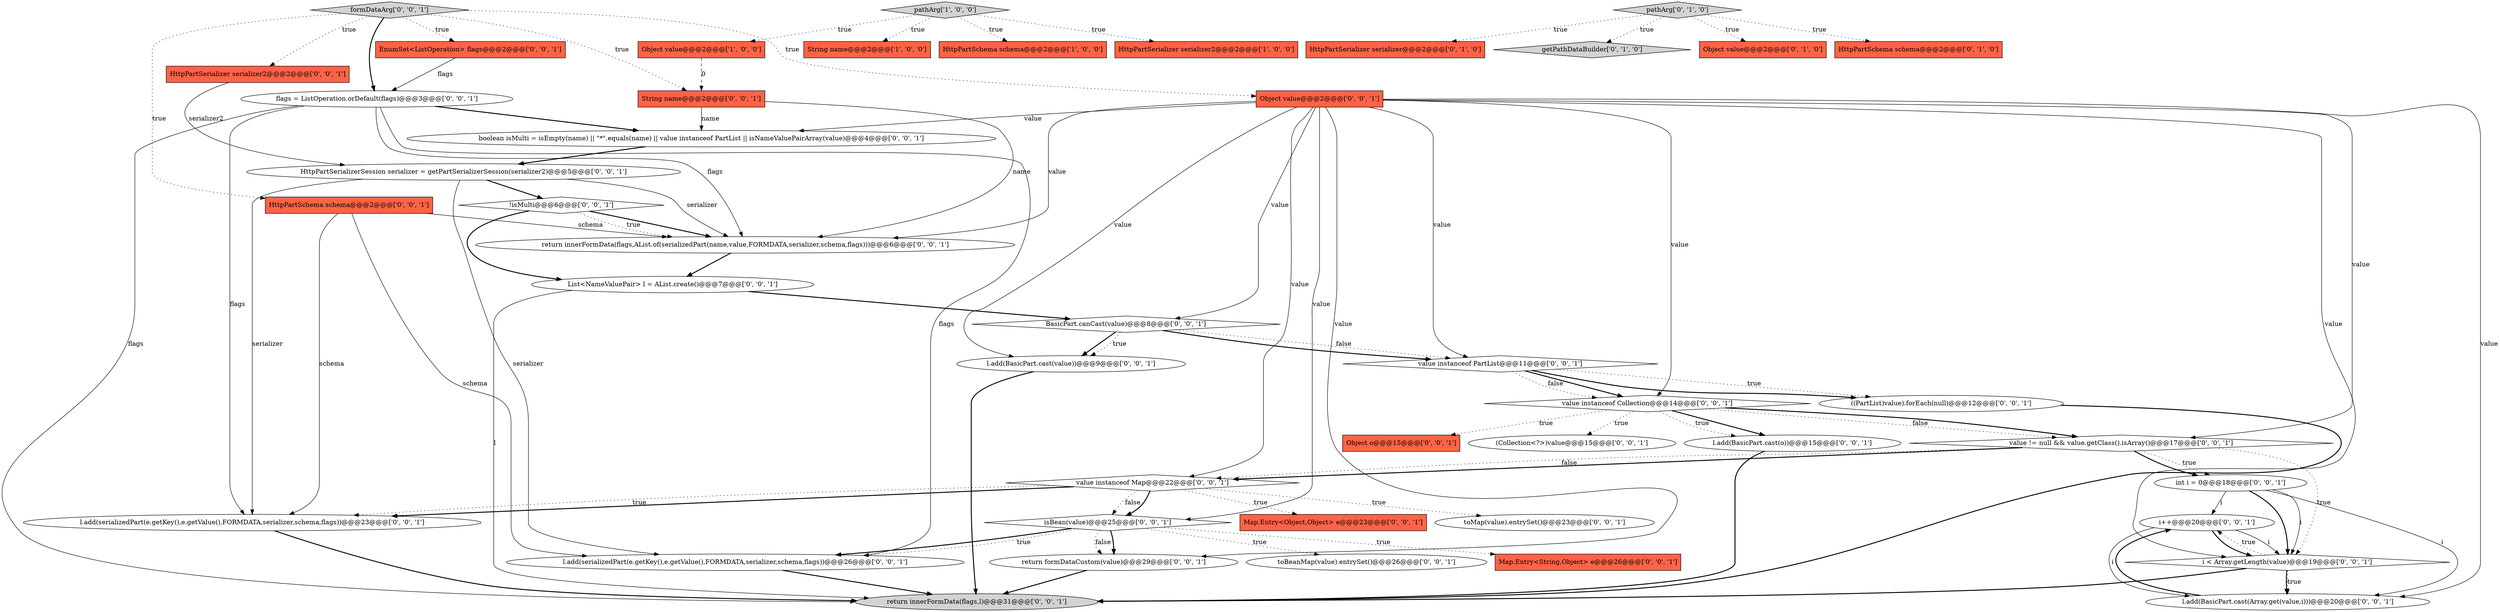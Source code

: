 digraph {
24 [style = filled, label = "value != null && value.getClass().isArray()@@@17@@@['0', '0', '1']", fillcolor = white, shape = diamond image = "AAA0AAABBB3BBB"];
34 [style = filled, label = "return innerFormData(flags,AList.of(serializedPart(name,value,FORMDATA,serializer,schema,flags)))@@@6@@@['0', '0', '1']", fillcolor = white, shape = ellipse image = "AAA0AAABBB3BBB"];
1 [style = filled, label = "pathArg['1', '0', '0']", fillcolor = lightgray, shape = diamond image = "AAA0AAABBB1BBB"];
15 [style = filled, label = "l.add(BasicPart.cast(o))@@@15@@@['0', '0', '1']", fillcolor = white, shape = ellipse image = "AAA0AAABBB3BBB"];
0 [style = filled, label = "HttpPartSerializer serializer2@@@2@@@['1', '0', '0']", fillcolor = tomato, shape = box image = "AAA0AAABBB1BBB"];
23 [style = filled, label = "HttpPartSerializerSession serializer = getPartSerializerSession(serializer2)@@@5@@@['0', '0', '1']", fillcolor = white, shape = ellipse image = "AAA0AAABBB3BBB"];
22 [style = filled, label = "HttpPartSchema schema@@@2@@@['0', '0', '1']", fillcolor = tomato, shape = box image = "AAA0AAABBB3BBB"];
13 [style = filled, label = "l.add(serializedPart(e.getKey(),e.getValue(),FORMDATA,serializer,schema,flags))@@@23@@@['0', '0', '1']", fillcolor = white, shape = ellipse image = "AAA0AAABBB3BBB"];
3 [style = filled, label = "String name@@@2@@@['1', '0', '0']", fillcolor = tomato, shape = box image = "AAA0AAABBB1BBB"];
41 [style = filled, label = "(Collection<?>)value@@@15@@@['0', '0', '1']", fillcolor = white, shape = ellipse image = "AAA0AAABBB3BBB"];
42 [style = filled, label = "i++@@@20@@@['0', '0', '1']", fillcolor = white, shape = ellipse image = "AAA0AAABBB3BBB"];
40 [style = filled, label = "List<NameValuePair> l = AList.create()@@@7@@@['0', '0', '1']", fillcolor = white, shape = ellipse image = "AAA0AAABBB3BBB"];
7 [style = filled, label = "HttpPartSerializer serializer@@@2@@@['0', '1', '0']", fillcolor = tomato, shape = box image = "AAA0AAABBB2BBB"];
19 [style = filled, label = "value instanceof Map@@@22@@@['0', '0', '1']", fillcolor = white, shape = diamond image = "AAA0AAABBB3BBB"];
28 [style = filled, label = "HttpPartSerializer serializer2@@@2@@@['0', '0', '1']", fillcolor = tomato, shape = box image = "AAA0AAABBB3BBB"];
35 [style = filled, label = "flags = ListOperation.orDefault(flags)@@@3@@@['0', '0', '1']", fillcolor = white, shape = ellipse image = "AAA0AAABBB3BBB"];
39 [style = filled, label = "l.add(BasicPart.cast(Array.get(value,i)))@@@20@@@['0', '0', '1']", fillcolor = white, shape = ellipse image = "AAA0AAABBB3BBB"];
11 [style = filled, label = "value instanceof PartList@@@11@@@['0', '0', '1']", fillcolor = white, shape = diamond image = "AAA0AAABBB3BBB"];
20 [style = filled, label = "toBeanMap(value).entrySet()@@@26@@@['0', '0', '1']", fillcolor = white, shape = ellipse image = "AAA0AAABBB3BBB"];
14 [style = filled, label = "((PartList)value).forEach(null)@@@12@@@['0', '0', '1']", fillcolor = white, shape = ellipse image = "AAA0AAABBB3BBB"];
37 [style = filled, label = "String name@@@2@@@['0', '0', '1']", fillcolor = tomato, shape = box image = "AAA0AAABBB3BBB"];
17 [style = filled, label = "l.add(BasicPart.cast(value))@@@9@@@['0', '0', '1']", fillcolor = white, shape = ellipse image = "AAA0AAABBB3BBB"];
12 [style = filled, label = "EnumSet<ListOperation> flags@@@2@@@['0', '0', '1']", fillcolor = tomato, shape = box image = "AAA0AAABBB3BBB"];
21 [style = filled, label = "return innerFormData(flags,l)@@@31@@@['0', '0', '1']", fillcolor = lightgray, shape = ellipse image = "AAA0AAABBB3BBB"];
33 [style = filled, label = "return formDataCustom(value)@@@29@@@['0', '0', '1']", fillcolor = white, shape = ellipse image = "AAA0AAABBB3BBB"];
36 [style = filled, label = "int i = 0@@@18@@@['0', '0', '1']", fillcolor = white, shape = ellipse image = "AAA0AAABBB3BBB"];
25 [style = filled, label = "BasicPart.canCast(value)@@@8@@@['0', '0', '1']", fillcolor = white, shape = diamond image = "AAA0AAABBB3BBB"];
6 [style = filled, label = "getPathDataBuilder['0', '1', '0']", fillcolor = lightgray, shape = diamond image = "AAA0AAABBB2BBB"];
18 [style = filled, label = "!isMulti@@@6@@@['0', '0', '1']", fillcolor = white, shape = diamond image = "AAA0AAABBB3BBB"];
29 [style = filled, label = "value instanceof Collection@@@14@@@['0', '0', '1']", fillcolor = white, shape = diamond image = "AAA0AAABBB3BBB"];
43 [style = filled, label = "Map.Entry<String,Object> e@@@26@@@['0', '0', '1']", fillcolor = tomato, shape = box image = "AAA0AAABBB3BBB"];
26 [style = filled, label = "boolean isMulti = isEmpty(name) || \"*\".equals(name) || value instanceof PartList || isNameValuePairArray(value)@@@4@@@['0', '0', '1']", fillcolor = white, shape = ellipse image = "AAA0AAABBB3BBB"];
31 [style = filled, label = "isBean(value)@@@25@@@['0', '0', '1']", fillcolor = white, shape = diamond image = "AAA0AAABBB3BBB"];
4 [style = filled, label = "Object value@@@2@@@['1', '0', '0']", fillcolor = tomato, shape = box image = "AAA1AAABBB1BBB"];
5 [style = filled, label = "Object value@@@2@@@['0', '1', '0']", fillcolor = tomato, shape = box image = "AAA0AAABBB2BBB"];
10 [style = filled, label = "Object value@@@2@@@['0', '0', '1']", fillcolor = tomato, shape = box image = "AAA0AAABBB3BBB"];
30 [style = filled, label = "l.add(serializedPart(e.getKey(),e.getValue(),FORMDATA,serializer,schema,flags))@@@26@@@['0', '0', '1']", fillcolor = white, shape = ellipse image = "AAA0AAABBB3BBB"];
44 [style = filled, label = "formDataArg['0', '0', '1']", fillcolor = lightgray, shape = diamond image = "AAA0AAABBB3BBB"];
16 [style = filled, label = "toMap(value).entrySet()@@@23@@@['0', '0', '1']", fillcolor = white, shape = ellipse image = "AAA0AAABBB3BBB"];
9 [style = filled, label = "HttpPartSchema schema@@@2@@@['0', '1', '0']", fillcolor = tomato, shape = box image = "AAA0AAABBB2BBB"];
2 [style = filled, label = "HttpPartSchema schema@@@2@@@['1', '0', '0']", fillcolor = tomato, shape = box image = "AAA0AAABBB1BBB"];
8 [style = filled, label = "pathArg['0', '1', '0']", fillcolor = lightgray, shape = diamond image = "AAA0AAABBB2BBB"];
32 [style = filled, label = "Object o@@@15@@@['0', '0', '1']", fillcolor = tomato, shape = box image = "AAA0AAABBB3BBB"];
38 [style = filled, label = "Map.Entry<Object,Object> e@@@23@@@['0', '0', '1']", fillcolor = tomato, shape = box image = "AAA0AAABBB3BBB"];
27 [style = filled, label = "i < Array.getLength(value)@@@19@@@['0', '0', '1']", fillcolor = white, shape = diamond image = "AAA0AAABBB3BBB"];
29->15 [style = bold, label=""];
11->14 [style = bold, label=""];
23->34 [style = solid, label="serializer"];
15->21 [style = bold, label=""];
10->17 [style = solid, label="value"];
44->35 [style = bold, label=""];
19->31 [style = dotted, label="false"];
40->25 [style = bold, label=""];
11->29 [style = bold, label=""];
44->10 [style = dotted, label="true"];
24->27 [style = dotted, label="true"];
44->12 [style = dotted, label="true"];
18->34 [style = dotted, label="true"];
1->3 [style = dotted, label="true"];
42->27 [style = solid, label="i"];
10->27 [style = solid, label="value"];
22->30 [style = solid, label="schema"];
10->31 [style = solid, label="value"];
36->39 [style = solid, label="i"];
31->30 [style = bold, label=""];
1->0 [style = dotted, label="true"];
17->21 [style = bold, label=""];
35->13 [style = solid, label="flags"];
40->21 [style = solid, label="l"];
24->19 [style = bold, label=""];
19->38 [style = dotted, label="true"];
11->14 [style = dotted, label="true"];
8->7 [style = dotted, label="true"];
44->37 [style = dotted, label="true"];
1->4 [style = dotted, label="true"];
29->41 [style = dotted, label="true"];
44->28 [style = dotted, label="true"];
31->30 [style = dotted, label="true"];
23->30 [style = solid, label="serializer"];
19->13 [style = bold, label=""];
10->39 [style = solid, label="value"];
31->33 [style = bold, label=""];
10->34 [style = solid, label="value"];
27->42 [style = dotted, label="true"];
31->43 [style = dotted, label="true"];
10->19 [style = solid, label="value"];
39->42 [style = bold, label=""];
29->32 [style = dotted, label="true"];
14->21 [style = bold, label=""];
27->39 [style = dotted, label="true"];
10->29 [style = solid, label="value"];
12->35 [style = solid, label="flags"];
34->40 [style = bold, label=""];
35->21 [style = solid, label="flags"];
18->34 [style = bold, label=""];
18->40 [style = bold, label=""];
36->27 [style = solid, label="i"];
10->33 [style = solid, label="value"];
29->24 [style = dotted, label="false"];
25->17 [style = bold, label=""];
11->29 [style = dotted, label="false"];
27->39 [style = bold, label=""];
30->21 [style = bold, label=""];
8->6 [style = dotted, label="true"];
44->22 [style = dotted, label="true"];
25->11 [style = dotted, label="false"];
22->34 [style = solid, label="schema"];
24->19 [style = dotted, label="false"];
10->26 [style = solid, label="value"];
35->34 [style = solid, label="flags"];
42->27 [style = bold, label=""];
8->9 [style = dotted, label="true"];
4->37 [style = dashed, label="0"];
24->36 [style = dotted, label="true"];
27->21 [style = bold, label=""];
35->26 [style = bold, label=""];
23->18 [style = bold, label=""];
28->23 [style = solid, label="serializer2"];
10->24 [style = solid, label="value"];
36->42 [style = solid, label="i"];
42->39 [style = solid, label="i"];
19->31 [style = bold, label=""];
35->30 [style = solid, label="flags"];
10->11 [style = solid, label="value"];
19->13 [style = dotted, label="true"];
37->34 [style = solid, label="name"];
29->15 [style = dotted, label="true"];
31->20 [style = dotted, label="true"];
24->36 [style = bold, label=""];
31->33 [style = dotted, label="false"];
36->27 [style = bold, label=""];
8->5 [style = dotted, label="true"];
25->17 [style = dotted, label="true"];
25->11 [style = bold, label=""];
23->13 [style = solid, label="serializer"];
26->23 [style = bold, label=""];
19->16 [style = dotted, label="true"];
22->13 [style = solid, label="schema"];
10->25 [style = solid, label="value"];
1->2 [style = dotted, label="true"];
33->21 [style = bold, label=""];
29->24 [style = bold, label=""];
13->21 [style = bold, label=""];
37->26 [style = solid, label="name"];
}
